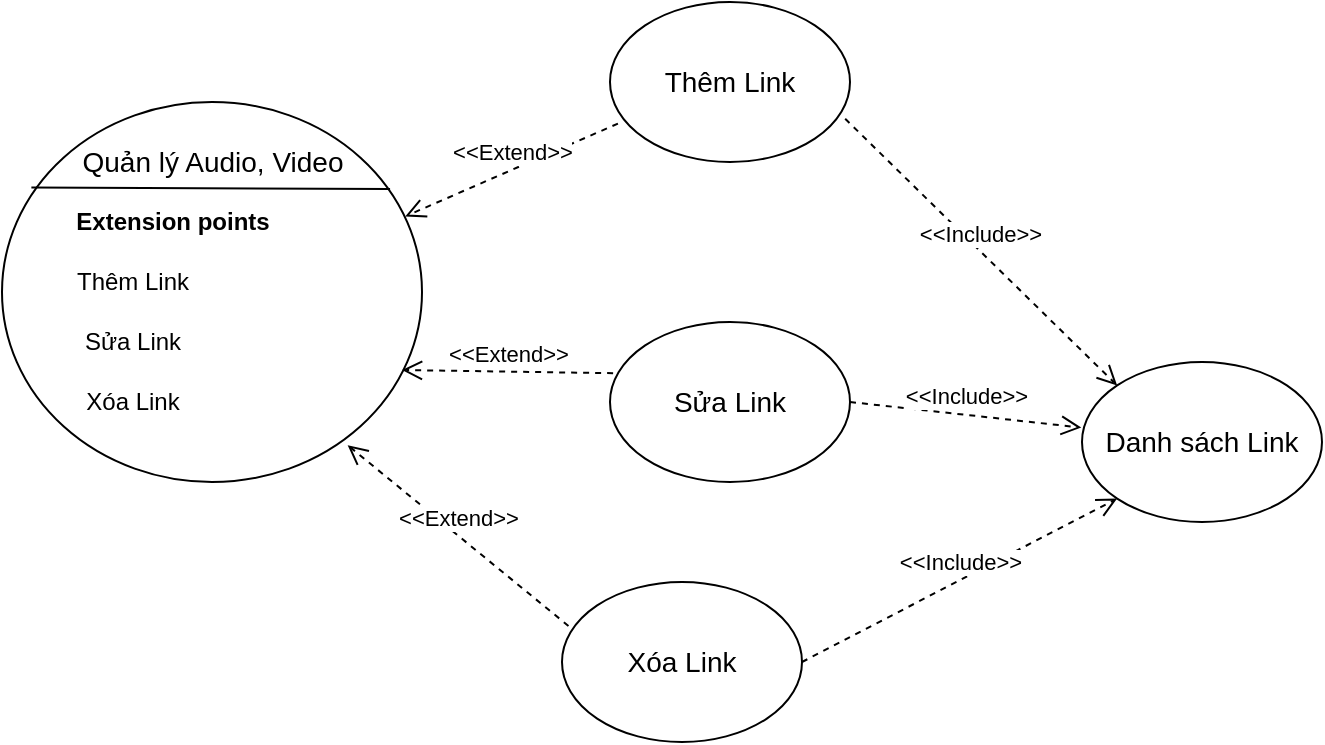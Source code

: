 <mxfile version="15.1.4" type="device"><diagram id="tJ501lQ9Ga7fWGlyStMJ" name="Page-1"><mxGraphModel dx="1038" dy="588" grid="1" gridSize="10" guides="1" tooltips="1" connect="1" arrows="1" fold="1" page="1" pageScale="1" pageWidth="827" pageHeight="1169" math="0" shadow="0"><root><mxCell id="0"/><mxCell id="1" parent="0"/><mxCell id="6eBJcjwJJYy2WYTHdJ9o-1" value="" style="ellipse;whiteSpace=wrap;html=1;" parent="1" vertex="1"><mxGeometry x="110" y="200" width="210" height="190" as="geometry"/></mxCell><mxCell id="6eBJcjwJJYy2WYTHdJ9o-2" value="" style="endArrow=none;html=1;exitX=0.07;exitY=0.225;exitDx=0;exitDy=0;exitPerimeter=0;entryX=0.924;entryY=0.229;entryDx=0;entryDy=0;entryPerimeter=0;" parent="1" source="6eBJcjwJJYy2WYTHdJ9o-1" target="6eBJcjwJJYy2WYTHdJ9o-1" edge="1"><mxGeometry width="50" height="50" relative="1" as="geometry"><mxPoint x="390" y="330" as="sourcePoint"/><mxPoint x="440" y="280" as="targetPoint"/></mxGeometry></mxCell><mxCell id="6eBJcjwJJYy2WYTHdJ9o-3" value="&lt;font style=&quot;font-size: 14px&quot;&gt;Quản lý Audio, Video&lt;/font&gt;" style="text;html=1;align=center;verticalAlign=middle;resizable=0;points=[];autosize=1;strokeColor=none;fillColor=none;" parent="1" vertex="1"><mxGeometry x="140" y="220" width="150" height="20" as="geometry"/></mxCell><mxCell id="6eBJcjwJJYy2WYTHdJ9o-4" value="Thêm Link" style="text;html=1;align=center;verticalAlign=middle;resizable=0;points=[];autosize=1;strokeColor=none;fillColor=none;" parent="1" vertex="1"><mxGeometry x="140" y="280" width="70" height="20" as="geometry"/></mxCell><mxCell id="6eBJcjwJJYy2WYTHdJ9o-5" value="&lt;b&gt;Extension points&lt;/b&gt;" style="text;html=1;align=center;verticalAlign=middle;resizable=0;points=[];autosize=1;strokeColor=none;fillColor=none;" parent="1" vertex="1"><mxGeometry x="140" y="250" width="110" height="20" as="geometry"/></mxCell><mxCell id="6eBJcjwJJYy2WYTHdJ9o-6" value="Sửa Link" style="text;html=1;align=center;verticalAlign=middle;resizable=0;points=[];autosize=1;strokeColor=none;fillColor=none;" parent="1" vertex="1"><mxGeometry x="145" y="310" width="60" height="20" as="geometry"/></mxCell><mxCell id="6eBJcjwJJYy2WYTHdJ9o-7" value="&lt;font style=&quot;font-size: 14px&quot;&gt;Thêm Link&lt;/font&gt;" style="ellipse;whiteSpace=wrap;html=1;" parent="1" vertex="1"><mxGeometry x="414" y="150" width="120" height="80" as="geometry"/></mxCell><mxCell id="6eBJcjwJJYy2WYTHdJ9o-8" value="&lt;span style=&quot;font-size: 14px&quot;&gt;Sửa Link&lt;/span&gt;" style="ellipse;whiteSpace=wrap;html=1;" parent="1" vertex="1"><mxGeometry x="414" y="310" width="120" height="80" as="geometry"/></mxCell><mxCell id="6eBJcjwJJYy2WYTHdJ9o-10" value="&lt;font style=&quot;font-size: 14px&quot;&gt;Danh sách Link&lt;/font&gt;" style="ellipse;whiteSpace=wrap;html=1;" parent="1" vertex="1"><mxGeometry x="650" y="330" width="120" height="80" as="geometry"/></mxCell><mxCell id="6eBJcjwJJYy2WYTHdJ9o-12" value="&amp;lt;&amp;lt;Extend&amp;gt;&amp;gt;" style="html=1;verticalAlign=bottom;endArrow=open;dashed=1;endSize=8;exitX=0.033;exitY=0.76;exitDx=0;exitDy=0;exitPerimeter=0;entryX=0.96;entryY=0.301;entryDx=0;entryDy=0;entryPerimeter=0;" parent="1" source="6eBJcjwJJYy2WYTHdJ9o-7" target="6eBJcjwJJYy2WYTHdJ9o-1" edge="1"><mxGeometry relative="1" as="geometry"><mxPoint x="450" y="290" as="sourcePoint"/><mxPoint x="370" y="290" as="targetPoint"/></mxGeometry></mxCell><mxCell id="6eBJcjwJJYy2WYTHdJ9o-13" value="&amp;lt;&amp;lt;Extend&amp;gt;&amp;gt;" style="html=1;verticalAlign=bottom;endArrow=open;dashed=1;endSize=8;exitX=0.013;exitY=0.32;exitDx=0;exitDy=0;exitPerimeter=0;" parent="1" source="6eBJcjwJJYy2WYTHdJ9o-8" edge="1"><mxGeometry relative="1" as="geometry"><mxPoint x="427.96" y="220.8" as="sourcePoint"/><mxPoint x="310" y="334" as="targetPoint"/></mxGeometry></mxCell><mxCell id="6eBJcjwJJYy2WYTHdJ9o-16" value="&amp;lt;&amp;lt;Include&amp;gt;&amp;gt;" style="html=1;verticalAlign=bottom;endArrow=open;dashed=1;endSize=8;entryX=-0.003;entryY=0.41;entryDx=0;entryDy=0;entryPerimeter=0;exitX=1;exitY=0.5;exitDx=0;exitDy=0;" parent="1" source="6eBJcjwJJYy2WYTHdJ9o-8" target="6eBJcjwJJYy2WYTHdJ9o-10" edge="1"><mxGeometry relative="1" as="geometry"><mxPoint x="530" y="360" as="sourcePoint"/><mxPoint x="660" y="210" as="targetPoint"/></mxGeometry></mxCell><mxCell id="IDzhQ2rFWqf47DDB8JkW-1" value="Xóa Link" style="text;html=1;align=center;verticalAlign=middle;resizable=0;points=[];autosize=1;strokeColor=none;fillColor=none;" vertex="1" parent="1"><mxGeometry x="145" y="340" width="60" height="20" as="geometry"/></mxCell><mxCell id="IDzhQ2rFWqf47DDB8JkW-2" value="&lt;font style=&quot;font-size: 14px&quot;&gt;Xóa Link&lt;/font&gt;" style="ellipse;whiteSpace=wrap;html=1;" vertex="1" parent="1"><mxGeometry x="390" y="440" width="120" height="80" as="geometry"/></mxCell><mxCell id="IDzhQ2rFWqf47DDB8JkW-3" value="&amp;lt;&amp;lt;Extend&amp;gt;&amp;gt;" style="html=1;verticalAlign=bottom;endArrow=open;dashed=1;endSize=8;exitX=0.027;exitY=0.275;exitDx=0;exitDy=0;exitPerimeter=0;entryX=0.823;entryY=0.903;entryDx=0;entryDy=0;entryPerimeter=0;" edge="1" parent="1" source="IDzhQ2rFWqf47DDB8JkW-2" target="6eBJcjwJJYy2WYTHdJ9o-1"><mxGeometry relative="1" as="geometry"><mxPoint x="425.56" y="365.6" as="sourcePoint"/><mxPoint x="320" y="344" as="targetPoint"/></mxGeometry></mxCell><mxCell id="IDzhQ2rFWqf47DDB8JkW-4" value="&amp;lt;&amp;lt;Include&amp;gt;&amp;gt;" style="html=1;verticalAlign=bottom;endArrow=open;dashed=1;endSize=8;entryX=0;entryY=0;entryDx=0;entryDy=0;exitX=0.98;exitY=0.73;exitDx=0;exitDy=0;exitPerimeter=0;" edge="1" parent="1" source="6eBJcjwJJYy2WYTHdJ9o-7" target="6eBJcjwJJYy2WYTHdJ9o-10"><mxGeometry relative="1" as="geometry"><mxPoint x="545.56" y="372" as="sourcePoint"/><mxPoint x="659.64" y="372.8" as="targetPoint"/></mxGeometry></mxCell><mxCell id="IDzhQ2rFWqf47DDB8JkW-5" value="&amp;lt;&amp;lt;Include&amp;gt;&amp;gt;" style="html=1;verticalAlign=bottom;endArrow=open;dashed=1;endSize=8;entryX=0;entryY=1;entryDx=0;entryDy=0;exitX=1;exitY=0.5;exitDx=0;exitDy=0;" edge="1" parent="1" source="IDzhQ2rFWqf47DDB8JkW-2" target="6eBJcjwJJYy2WYTHdJ9o-10"><mxGeometry relative="1" as="geometry"><mxPoint x="555.56" y="382" as="sourcePoint"/><mxPoint x="669.64" y="382.8" as="targetPoint"/></mxGeometry></mxCell></root></mxGraphModel></diagram></mxfile>